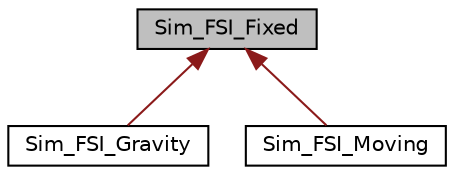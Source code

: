 digraph "Sim_FSI_Fixed"
{
  edge [fontname="Helvetica",fontsize="10",labelfontname="Helvetica",labelfontsize="10"];
  node [fontname="Helvetica",fontsize="10",shape=record];
  Node1 [label="Sim_FSI_Fixed",height=0.2,width=0.4,color="black", fillcolor="grey75", style="filled", fontcolor="black"];
  Node1 -> Node2 [dir="back",color="firebrick4",fontsize="10",style="solid",fontname="Helvetica"];
  Node2 [label="Sim_FSI_Gravity",height=0.2,width=0.4,color="black", fillcolor="white", style="filled",URL="$class_sim___f_s_i___gravity.html"];
  Node1 -> Node3 [dir="back",color="firebrick4",fontsize="10",style="solid",fontname="Helvetica"];
  Node3 [label="Sim_FSI_Moving",height=0.2,width=0.4,color="black", fillcolor="white", style="filled",URL="$class_sim___f_s_i___moving.html"];
}
